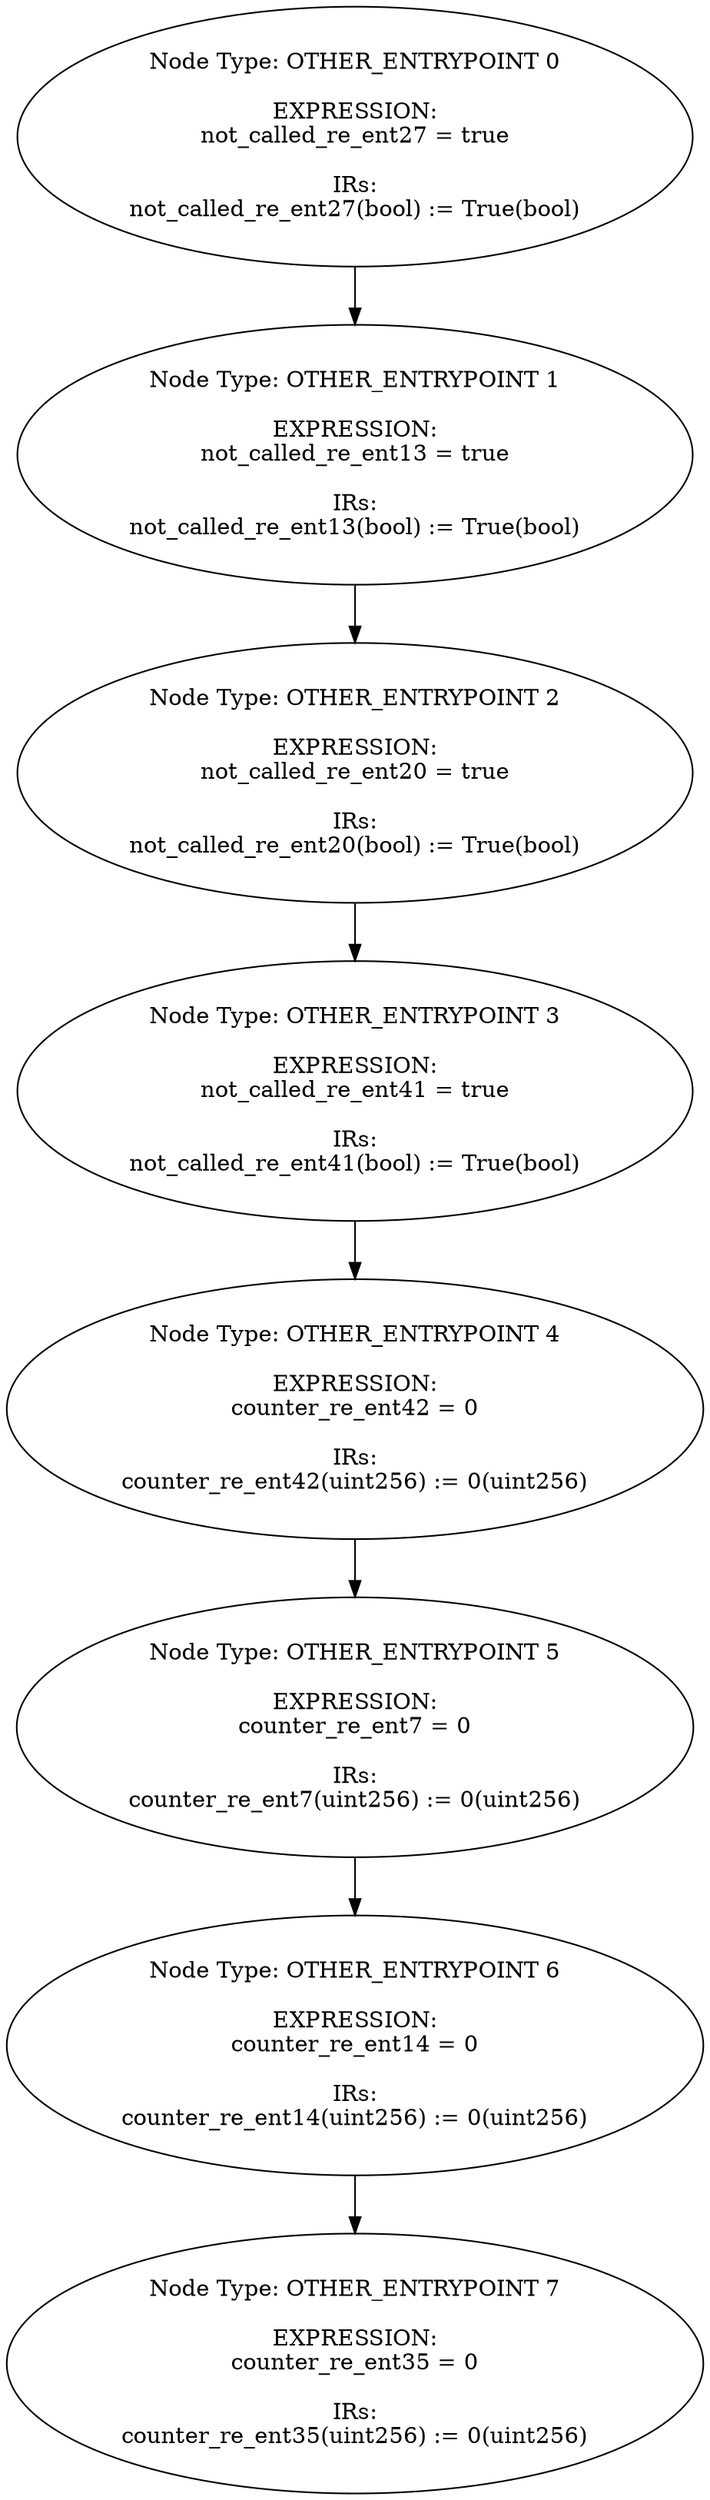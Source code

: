 digraph{
0[label="Node Type: OTHER_ENTRYPOINT 0

EXPRESSION:
not_called_re_ent27 = true

IRs:
not_called_re_ent27(bool) := True(bool)"];
0->1;
1[label="Node Type: OTHER_ENTRYPOINT 1

EXPRESSION:
not_called_re_ent13 = true

IRs:
not_called_re_ent13(bool) := True(bool)"];
1->2;
2[label="Node Type: OTHER_ENTRYPOINT 2

EXPRESSION:
not_called_re_ent20 = true

IRs:
not_called_re_ent20(bool) := True(bool)"];
2->3;
3[label="Node Type: OTHER_ENTRYPOINT 3

EXPRESSION:
not_called_re_ent41 = true

IRs:
not_called_re_ent41(bool) := True(bool)"];
3->4;
4[label="Node Type: OTHER_ENTRYPOINT 4

EXPRESSION:
counter_re_ent42 = 0

IRs:
counter_re_ent42(uint256) := 0(uint256)"];
4->5;
5[label="Node Type: OTHER_ENTRYPOINT 5

EXPRESSION:
counter_re_ent7 = 0

IRs:
counter_re_ent7(uint256) := 0(uint256)"];
5->6;
6[label="Node Type: OTHER_ENTRYPOINT 6

EXPRESSION:
counter_re_ent14 = 0

IRs:
counter_re_ent14(uint256) := 0(uint256)"];
6->7;
7[label="Node Type: OTHER_ENTRYPOINT 7

EXPRESSION:
counter_re_ent35 = 0

IRs:
counter_re_ent35(uint256) := 0(uint256)"];
}
